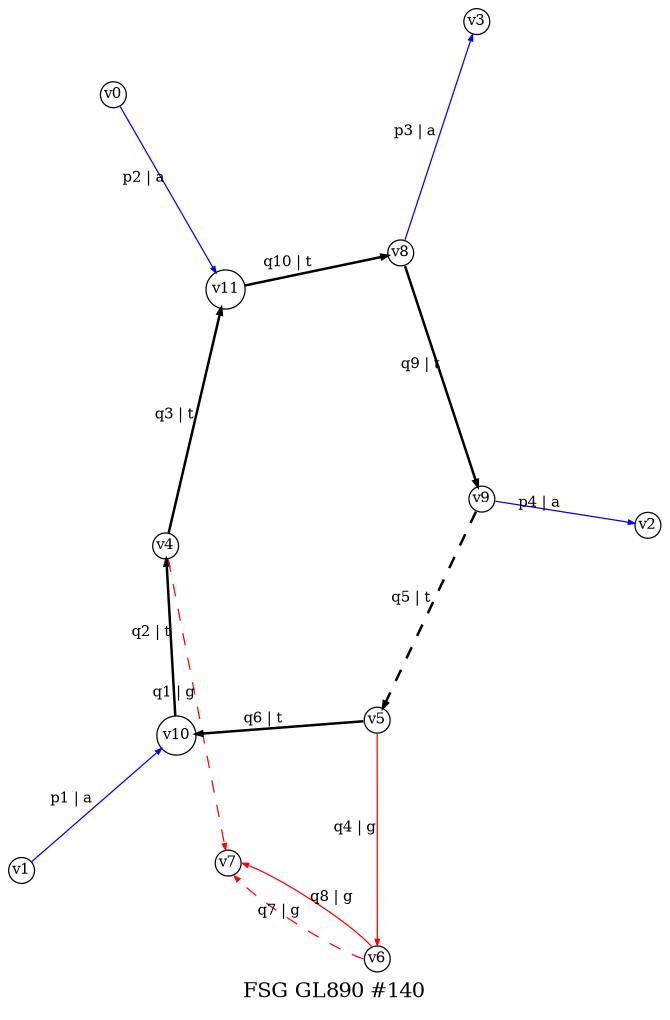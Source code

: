 digraph dot_140_0_GL890 {
label="FSG GL890 #140";
noverlap="scale"; layout="neato";
graph [ fontsize=10,ratio=1.5 ];
node [ fontsize=7,shape=circle,margin=0,height=0.01,penwidth=0.6 ];
edge [ fontsize=7,arrowsize=0.3,penwidth=0.6 ];
"v1" -> "v10" [label="p1 | a",color="blue",penwidth="0.6",style="solid"];
"v0" -> "v11" [label="p2 | a",color="blue",penwidth="0.6",style="solid"];
"v8" -> "v3" [label="p3 | a",color="blue",penwidth="0.6",style="solid"];
"v9" -> "v2" [label="p4 | a",color="blue",penwidth="0.6",style="solid"];
"v4" -> "v7" [label="q1 | g",color="red",penwidth="0.6",style="dashed"];
"v10" -> "v4" [label="q2 | t",color="black",penwidth="1.2",style="solid"];
"v4" -> "v11" [label="q3 | t",color="black",penwidth="1.2",style="solid"];
"v5" -> "v6" [label="q4 | g",color="red",penwidth="0.6",style="solid"];
"v9" -> "v5" [label="q5 | t",color="black",penwidth="1.2",style="dashed"];
"v5" -> "v10" [label="q6 | t",color="black",penwidth="1.2",style="solid"];
"v6" -> "v7" [label="q7 | g",color="red",penwidth="0.6",style="dashed"];
"v6" -> "v7" [label="q8 | g",color="red",penwidth="0.6",style="solid"];
"v8" -> "v9" [label="q9 | t",color="black",penwidth="1.2",style="solid"];
"v11" -> "v8" [label="q10 | t",color="black",penwidth="1.2",style="solid"];
}